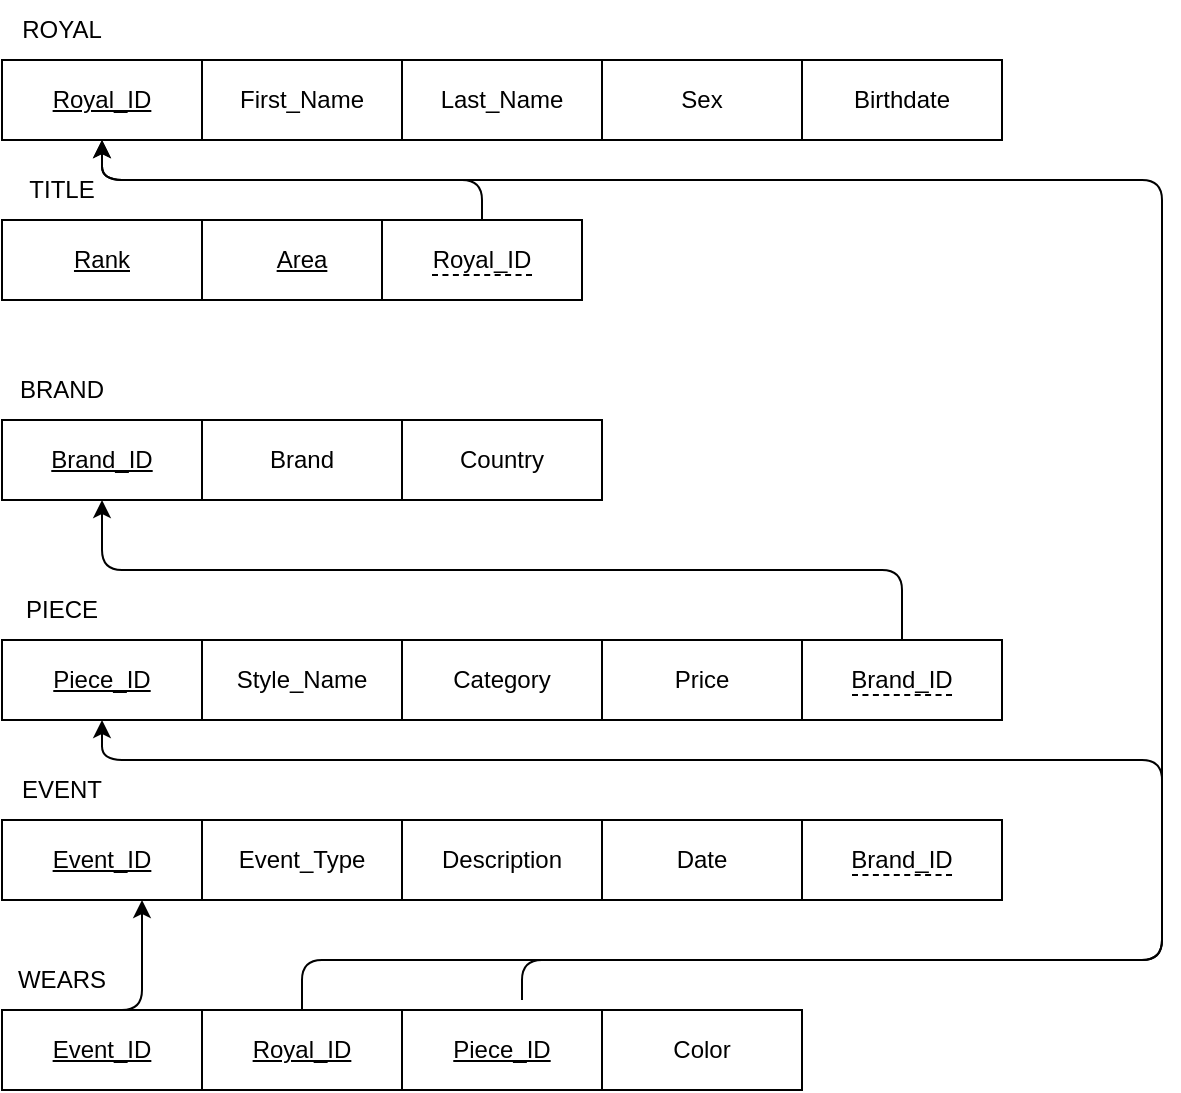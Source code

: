 <mxfile version="24.7.16" pages="2">
  <diagram name="Question 1" id="qt6AsqWTcgCWtk2knSs5">
    <mxGraphModel dx="1434" dy="746" grid="1" gridSize="10" guides="1" tooltips="1" connect="1" arrows="1" fold="1" page="1" pageScale="1" pageWidth="850" pageHeight="1100" math="0" shadow="0">
      <root>
        <mxCell id="0" />
        <mxCell id="1" parent="0" />
        <mxCell id="XtLrEkrMByZnyrp5Ug5a-1" value="&lt;u&gt;Royal_ID&lt;/u&gt;" style="whiteSpace=wrap;html=1;align=center;" vertex="1" parent="1">
          <mxGeometry x="70" y="70" width="100" height="40" as="geometry" />
        </mxCell>
        <mxCell id="XtLrEkrMByZnyrp5Ug5a-2" value="First_Name" style="whiteSpace=wrap;html=1;align=center;" vertex="1" parent="1">
          <mxGeometry x="170" y="70" width="100" height="40" as="geometry" />
        </mxCell>
        <mxCell id="XtLrEkrMByZnyrp5Ug5a-3" value="Last_Name" style="whiteSpace=wrap;html=1;align=center;" vertex="1" parent="1">
          <mxGeometry x="270" y="70" width="100" height="40" as="geometry" />
        </mxCell>
        <mxCell id="XtLrEkrMByZnyrp5Ug5a-4" value="Sex" style="whiteSpace=wrap;html=1;align=center;" vertex="1" parent="1">
          <mxGeometry x="370" y="70" width="100" height="40" as="geometry" />
        </mxCell>
        <mxCell id="XtLrEkrMByZnyrp5Ug5a-5" value="Birthdate" style="whiteSpace=wrap;html=1;align=center;" vertex="1" parent="1">
          <mxGeometry x="470" y="70" width="100" height="40" as="geometry" />
        </mxCell>
        <mxCell id="XtLrEkrMByZnyrp5Ug5a-6" value="ROYAL" style="text;html=1;strokeColor=none;fillColor=none;align=center;verticalAlign=middle;whiteSpace=wrap;rounded=0;" vertex="1" parent="1">
          <mxGeometry x="70" y="40" width="60" height="30" as="geometry" />
        </mxCell>
        <mxCell id="XtLrEkrMByZnyrp5Ug5a-7" value="&lt;u&gt;Rank&lt;/u&gt;" style="whiteSpace=wrap;html=1;align=center;" vertex="1" parent="1">
          <mxGeometry x="70" y="150" width="100" height="40" as="geometry" />
        </mxCell>
        <mxCell id="XtLrEkrMByZnyrp5Ug5a-8" value="&lt;u&gt;Area&lt;/u&gt;" style="whiteSpace=wrap;html=1;align=center;" vertex="1" parent="1">
          <mxGeometry x="170" y="150" width="100" height="40" as="geometry" />
        </mxCell>
        <mxCell id="XtLrEkrMByZnyrp5Ug5a-10" value="&lt;span style=&quot;border-bottom: 1px dashed;margin-bottom: 5px;&quot;&gt;Royal_ID&lt;/span&gt;" style="whiteSpace=wrap;html=1;align=center;" vertex="1" parent="1">
          <mxGeometry x="260" y="150" width="100" height="40" as="geometry" />
        </mxCell>
        <mxCell id="XtLrEkrMByZnyrp5Ug5a-11" value="" style="endArrow=classic;html=1;rounded=1;entryX=0.5;entryY=1;entryDx=0;entryDy=0;exitX=0.5;exitY=0;exitDx=0;exitDy=0;edgeStyle=orthogonalEdgeStyle;" edge="1" parent="1" source="XtLrEkrMByZnyrp5Ug5a-10" target="XtLrEkrMByZnyrp5Ug5a-1">
          <mxGeometry width="50" height="50" relative="1" as="geometry">
            <mxPoint x="410" y="130" as="sourcePoint" />
            <mxPoint x="300" y="140" as="targetPoint" />
          </mxGeometry>
        </mxCell>
        <mxCell id="XtLrEkrMByZnyrp5Ug5a-12" value="&lt;u&gt;Brand_ID&lt;/u&gt;" style="whiteSpace=wrap;html=1;align=center;" vertex="1" parent="1">
          <mxGeometry x="70" y="250" width="100" height="40" as="geometry" />
        </mxCell>
        <mxCell id="XtLrEkrMByZnyrp5Ug5a-13" value="Brand" style="whiteSpace=wrap;html=1;align=center;" vertex="1" parent="1">
          <mxGeometry x="170" y="250" width="100" height="40" as="geometry" />
        </mxCell>
        <mxCell id="XtLrEkrMByZnyrp5Ug5a-14" value="Country" style="whiteSpace=wrap;html=1;align=center;" vertex="1" parent="1">
          <mxGeometry x="270" y="250" width="100" height="40" as="geometry" />
        </mxCell>
        <mxCell id="XtLrEkrMByZnyrp5Ug5a-15" value="TITLE" style="text;html=1;strokeColor=none;fillColor=none;align=center;verticalAlign=middle;whiteSpace=wrap;rounded=0;" vertex="1" parent="1">
          <mxGeometry x="70" y="120" width="60" height="30" as="geometry" />
        </mxCell>
        <mxCell id="XtLrEkrMByZnyrp5Ug5a-16" value="BRAND" style="text;html=1;strokeColor=none;fillColor=none;align=center;verticalAlign=middle;whiteSpace=wrap;rounded=0;" vertex="1" parent="1">
          <mxGeometry x="70" y="220" width="60" height="30" as="geometry" />
        </mxCell>
        <mxCell id="XtLrEkrMByZnyrp5Ug5a-17" value="&lt;u&gt;Piece_ID&lt;/u&gt;" style="whiteSpace=wrap;html=1;align=center;" vertex="1" parent="1">
          <mxGeometry x="70" y="360" width="100" height="40" as="geometry" />
        </mxCell>
        <mxCell id="XtLrEkrMByZnyrp5Ug5a-18" value="Style_Name" style="whiteSpace=wrap;html=1;align=center;" vertex="1" parent="1">
          <mxGeometry x="170" y="360" width="100" height="40" as="geometry" />
        </mxCell>
        <mxCell id="XtLrEkrMByZnyrp5Ug5a-19" value="Category" style="whiteSpace=wrap;html=1;align=center;" vertex="1" parent="1">
          <mxGeometry x="270" y="360" width="100" height="40" as="geometry" />
        </mxCell>
        <mxCell id="XtLrEkrMByZnyrp5Ug5a-20" value="PIECE" style="text;html=1;strokeColor=none;fillColor=none;align=center;verticalAlign=middle;whiteSpace=wrap;rounded=0;" vertex="1" parent="1">
          <mxGeometry x="70" y="330" width="60" height="30" as="geometry" />
        </mxCell>
        <mxCell id="XtLrEkrMByZnyrp5Ug5a-21" value="Price" style="whiteSpace=wrap;html=1;align=center;" vertex="1" parent="1">
          <mxGeometry x="370" y="360" width="100" height="40" as="geometry" />
        </mxCell>
        <mxCell id="XtLrEkrMByZnyrp5Ug5a-23" value="&lt;span style=&quot;border-bottom: 1px dashed;margin-bottom: 5px;&quot;&gt;Brand_ID&lt;/span&gt;" style="whiteSpace=wrap;html=1;align=center;" vertex="1" parent="1">
          <mxGeometry x="470" y="360" width="100" height="40" as="geometry" />
        </mxCell>
        <mxCell id="XtLrEkrMByZnyrp5Ug5a-24" value="" style="endArrow=classic;html=1;rounded=1;entryX=0.5;entryY=1;entryDx=0;entryDy=0;exitX=0.5;exitY=0;exitDx=0;exitDy=0;edgeStyle=orthogonalEdgeStyle;" edge="1" parent="1" source="XtLrEkrMByZnyrp5Ug5a-23" target="XtLrEkrMByZnyrp5Ug5a-12">
          <mxGeometry width="50" height="50" relative="1" as="geometry">
            <mxPoint x="410" y="510" as="sourcePoint" />
            <mxPoint x="460" y="460" as="targetPoint" />
          </mxGeometry>
        </mxCell>
        <mxCell id="XtLrEkrMByZnyrp5Ug5a-25" value="&lt;u&gt;Event_ID&lt;/u&gt;" style="whiteSpace=wrap;html=1;align=center;" vertex="1" parent="1">
          <mxGeometry x="70" y="450" width="100" height="40" as="geometry" />
        </mxCell>
        <mxCell id="XtLrEkrMByZnyrp5Ug5a-26" value="Event_Type" style="whiteSpace=wrap;html=1;align=center;" vertex="1" parent="1">
          <mxGeometry x="170" y="450" width="100" height="40" as="geometry" />
        </mxCell>
        <mxCell id="XtLrEkrMByZnyrp5Ug5a-27" value="Description" style="whiteSpace=wrap;html=1;align=center;" vertex="1" parent="1">
          <mxGeometry x="270" y="450" width="100" height="40" as="geometry" />
        </mxCell>
        <mxCell id="XtLrEkrMByZnyrp5Ug5a-28" value="EVENT" style="text;html=1;strokeColor=none;fillColor=none;align=center;verticalAlign=middle;whiteSpace=wrap;rounded=0;" vertex="1" parent="1">
          <mxGeometry x="70" y="420" width="60" height="30" as="geometry" />
        </mxCell>
        <mxCell id="XtLrEkrMByZnyrp5Ug5a-29" value="Date" style="whiteSpace=wrap;html=1;align=center;" vertex="1" parent="1">
          <mxGeometry x="370" y="450" width="100" height="40" as="geometry" />
        </mxCell>
        <mxCell id="XtLrEkrMByZnyrp5Ug5a-30" value="&lt;span style=&quot;border-bottom: 1px dashed;margin-bottom: 5px;&quot;&gt;Brand_ID&lt;/span&gt;" style="whiteSpace=wrap;html=1;align=center;" vertex="1" parent="1">
          <mxGeometry x="470" y="450" width="100" height="40" as="geometry" />
        </mxCell>
        <mxCell id="XtLrEkrMByZnyrp5Ug5a-31" value="&lt;u&gt;Event_ID&lt;/u&gt;" style="whiteSpace=wrap;html=1;align=center;" vertex="1" parent="1">
          <mxGeometry x="70" y="545" width="100" height="40" as="geometry" />
        </mxCell>
        <mxCell id="XtLrEkrMByZnyrp5Ug5a-34" value="WEARS" style="text;html=1;strokeColor=none;fillColor=none;align=center;verticalAlign=middle;whiteSpace=wrap;rounded=0;" vertex="1" parent="1">
          <mxGeometry x="70" y="515" width="60" height="30" as="geometry" />
        </mxCell>
        <mxCell id="XtLrEkrMByZnyrp5Ug5a-35" value="Color" style="whiteSpace=wrap;html=1;align=center;" vertex="1" parent="1">
          <mxGeometry x="370" y="545" width="100" height="40" as="geometry" />
        </mxCell>
        <mxCell id="XtLrEkrMByZnyrp5Ug5a-37" value="&lt;u&gt;Royal_ID&lt;/u&gt;" style="whiteSpace=wrap;html=1;align=center;" vertex="1" parent="1">
          <mxGeometry x="170" y="545" width="100" height="40" as="geometry" />
        </mxCell>
        <mxCell id="XtLrEkrMByZnyrp5Ug5a-38" value="&lt;u&gt;Piece_ID&lt;/u&gt;" style="whiteSpace=wrap;html=1;align=center;" vertex="1" parent="1">
          <mxGeometry x="270" y="545" width="100" height="40" as="geometry" />
        </mxCell>
        <mxCell id="XtLrEkrMByZnyrp5Ug5a-39" value="" style="endArrow=classic;html=1;rounded=1;edgeStyle=orthogonalEdgeStyle;exitX=0.5;exitY=0;exitDx=0;exitDy=0;" edge="1" parent="1" source="XtLrEkrMByZnyrp5Ug5a-31" target="XtLrEkrMByZnyrp5Ug5a-25">
          <mxGeometry width="50" height="50" relative="1" as="geometry">
            <mxPoint x="140" y="540" as="sourcePoint" />
            <mxPoint x="160" y="690" as="targetPoint" />
            <Array as="points">
              <mxPoint x="140" y="545" />
            </Array>
          </mxGeometry>
        </mxCell>
        <mxCell id="XtLrEkrMByZnyrp5Ug5a-40" value="" style="endArrow=classic;html=1;rounded=1;exitX=0.5;exitY=0;exitDx=0;exitDy=0;edgeStyle=orthogonalEdgeStyle;" edge="1" parent="1" source="XtLrEkrMByZnyrp5Ug5a-37" target="XtLrEkrMByZnyrp5Ug5a-1">
          <mxGeometry width="50" height="50" relative="1" as="geometry">
            <mxPoint x="530" y="370" as="sourcePoint" />
            <mxPoint x="130" y="300" as="targetPoint" />
            <Array as="points">
              <mxPoint x="220" y="520" />
              <mxPoint x="650" y="520" />
              <mxPoint x="650" y="130" />
              <mxPoint x="120" y="130" />
            </Array>
          </mxGeometry>
        </mxCell>
        <mxCell id="XtLrEkrMByZnyrp5Ug5a-41" value="" style="endArrow=classic;html=1;rounded=1;entryX=0.5;entryY=1;entryDx=0;entryDy=0;edgeStyle=orthogonalEdgeStyle;" edge="1" parent="1" target="XtLrEkrMByZnyrp5Ug5a-17">
          <mxGeometry width="50" height="50" relative="1" as="geometry">
            <mxPoint x="330" y="540" as="sourcePoint" />
            <mxPoint x="140" y="310" as="targetPoint" />
            <Array as="points">
              <mxPoint x="330" y="520" />
              <mxPoint x="650" y="520" />
              <mxPoint x="650" y="420" />
              <mxPoint x="120" y="420" />
            </Array>
          </mxGeometry>
        </mxCell>
      </root>
    </mxGraphModel>
  </diagram>
  <diagram id="0z_2_jymY5s0Qkgip9uz" name="Question 2">
    <mxGraphModel dx="1434" dy="746" grid="1" gridSize="10" guides="1" tooltips="1" connect="1" arrows="1" fold="1" page="1" pageScale="1" pageWidth="1200" pageHeight="1920" math="0" shadow="0">
      <root>
        <mxCell id="0" />
        <mxCell id="1" parent="0" />
        <mxCell id="-pftPqS-G9Bl5nPLpsxy-1" value="&lt;u&gt;Castle_ID&lt;/u&gt;" style="whiteSpace=wrap;html=1;align=center;" vertex="1" parent="1">
          <mxGeometry x="40" y="60" width="100" height="40" as="geometry" />
        </mxCell>
        <mxCell id="-pftPqS-G9Bl5nPLpsxy-2" value="Castle" style="whiteSpace=wrap;html=1;align=center;" vertex="1" parent="1">
          <mxGeometry x="140" y="60" width="100" height="40" as="geometry" />
        </mxCell>
        <mxCell id="-pftPqS-G9Bl5nPLpsxy-3" value="Constructed" style="whiteSpace=wrap;html=1;align=center;" vertex="1" parent="1">
          <mxGeometry x="240" y="60" width="100" height="40" as="geometry" />
        </mxCell>
        <mxCell id="-pftPqS-G9Bl5nPLpsxy-4" value="GIS" style="whiteSpace=wrap;html=1;align=center;" vertex="1" parent="1">
          <mxGeometry x="340" y="60" width="100" height="40" as="geometry" />
        </mxCell>
        <mxCell id="-pftPqS-G9Bl5nPLpsxy-5" value="Country_ID" style="whiteSpace=wrap;html=1;align=center;" vertex="1" parent="1">
          <mxGeometry x="440" y="60" width="100" height="40" as="geometry" />
        </mxCell>
        <mxCell id="-pftPqS-G9Bl5nPLpsxy-6" value="Monarchy" style="whiteSpace=wrap;html=1;align=center;" vertex="1" parent="1">
          <mxGeometry x="540" y="60" width="100" height="40" as="geometry" />
        </mxCell>
        <mxCell id="-pftPqS-G9Bl5nPLpsxy-7" value="Website" style="whiteSpace=wrap;html=1;align=center;" vertex="1" parent="1">
          <mxGeometry x="640" y="60" width="100" height="40" as="geometry" />
        </mxCell>
        <mxCell id="-pftPqS-G9Bl5nPLpsxy-8" value="Accessible" style="whiteSpace=wrap;html=1;align=center;" vertex="1" parent="1">
          <mxGeometry x="740" y="60" width="100" height="40" as="geometry" />
        </mxCell>
        <mxCell id="-pftPqS-G9Bl5nPLpsxy-10" value="Rating" style="whiteSpace=wrap;html=1;align=center;" vertex="1" parent="1">
          <mxGeometry x="840" y="60" width="100" height="40" as="geometry" />
        </mxCell>
        <mxCell id="-pftPqS-G9Bl5nPLpsxy-11" value="&lt;u&gt;Reviewer_ID&lt;/u&gt;" style="whiteSpace=wrap;html=1;align=center;" vertex="1" parent="1">
          <mxGeometry x="940" y="60" width="100" height="40" as="geometry" />
        </mxCell>
        <mxCell id="-pftPqS-G9Bl5nPLpsxy-12" value="Screen_Name" style="whiteSpace=wrap;html=1;align=center;" vertex="1" parent="1">
          <mxGeometry x="1040" y="60" width="100" height="40" as="geometry" />
        </mxCell>
        <mxCell id="-pftPqS-G9Bl5nPLpsxy-13" value="Review" style="whiteSpace=wrap;html=1;align=center;" vertex="1" parent="1">
          <mxGeometry x="1140" y="60" width="100" height="40" as="geometry" />
        </mxCell>
      </root>
    </mxGraphModel>
  </diagram>
</mxfile>
